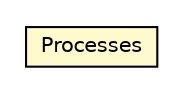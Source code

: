 #!/usr/local/bin/dot
#
# Class diagram 
# Generated by UMLGraph version R5_6-24-gf6e263 (http://www.umlgraph.org/)
#

digraph G {
	edge [fontname="Helvetica",fontsize=10,labelfontname="Helvetica",labelfontsize=10];
	node [fontname="Helvetica",fontsize=10,shape=plaintext];
	nodesep=0.25;
	ranksep=0.5;
	// io.werval.test.util.Processes
	c28281 [label=<<table title="io.werval.test.util.Processes" border="0" cellborder="1" cellspacing="0" cellpadding="2" port="p" bgcolor="lemonChiffon" href="./Processes.html">
		<tr><td><table border="0" cellspacing="0" cellpadding="1">
<tr><td align="center" balign="center"> Processes </td></tr>
		</table></td></tr>
		</table>>, URL="./Processes.html", fontname="Helvetica", fontcolor="black", fontsize=10.0];
}

